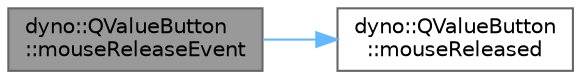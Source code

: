 digraph "dyno::QValueButton::mouseReleaseEvent"
{
 // LATEX_PDF_SIZE
  bgcolor="transparent";
  edge [fontname=Helvetica,fontsize=10,labelfontname=Helvetica,labelfontsize=10];
  node [fontname=Helvetica,fontsize=10,shape=box,height=0.2,width=0.4];
  rankdir="LR";
  Node1 [id="Node000001",label="dyno::QValueButton\l::mouseReleaseEvent",height=0.2,width=0.4,color="gray40", fillcolor="grey60", style="filled", fontcolor="black",tooltip=" "];
  Node1 -> Node2 [id="edge1_Node000001_Node000002",color="steelblue1",style="solid",tooltip=" "];
  Node2 [id="Node000002",label="dyno::QValueButton\l::mouseReleased",height=0.2,width=0.4,color="grey40", fillcolor="white", style="filled",URL="$classdyno_1_1_q_value_button.html#a597f3c4acc58e7c1276dc929c3efc9b7",tooltip=" "];
}
